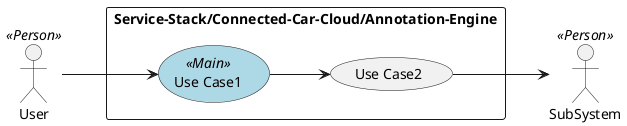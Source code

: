 @startuml

left to right direction

skinparam usecase {
  BackgroudnColor #ffffaa
  BackgroundColor<<Main>> #lightblue
}
actor :User: <<Person>>
actor :SubSystem: <<Person>>


rectangle "Service-Stack/Connected-Car-Cloud/Annotation-Engine" {
UseCase UC1 <<Main>> as "Use Case1"
UseCase UC2  as "Use Case2"


User --> UC1
UC1 --> UC2
UC2 --> SubSystem
}

@enduml
